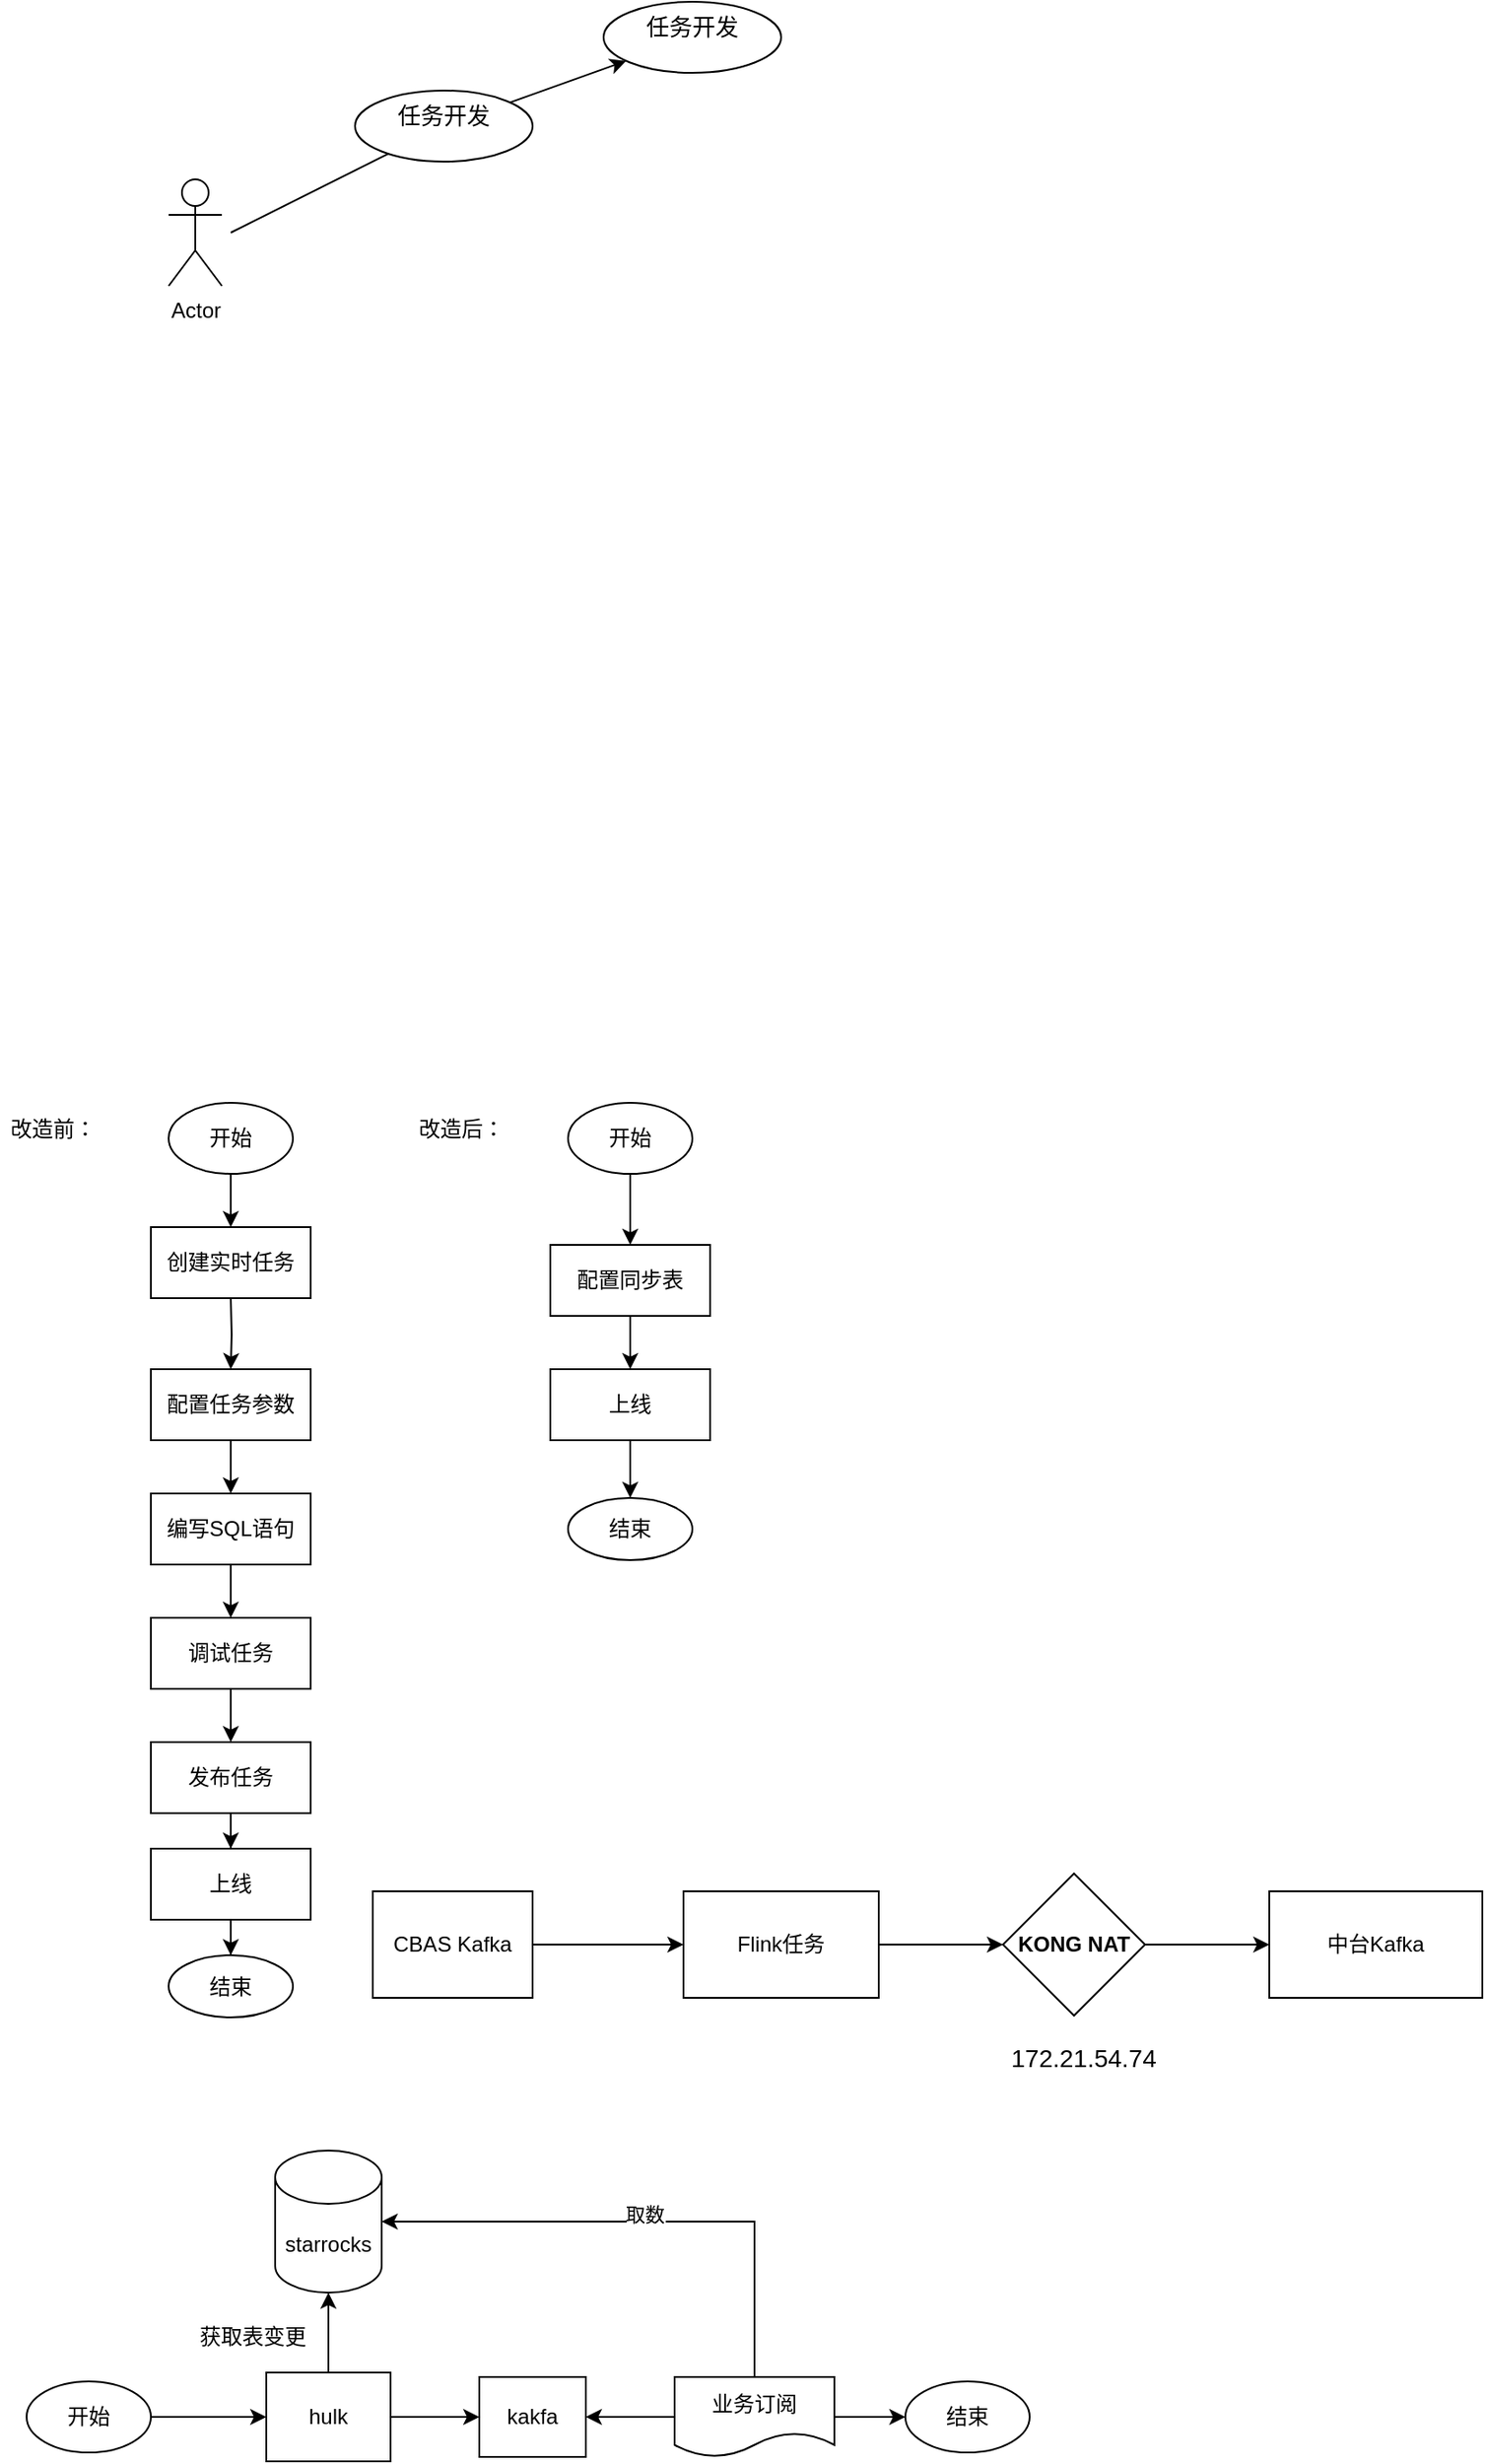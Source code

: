 <mxfile version="20.8.5" type="github"><diagram id="we70SSqHRwwJEBJf4gAg" name="第 1 页"><mxGraphModel dx="954" dy="1384" grid="1" gridSize="10" guides="1" tooltips="1" connect="1" arrows="1" fold="1" page="0" pageScale="1" pageWidth="827" pageHeight="1169" background="none" math="0" shadow="0"><root><mxCell id="0"/><mxCell id="1" parent="0"/><mxCell id="d_IglwdiaTWlYDx7m__j-3" value="" style="edgeStyle=orthogonalEdgeStyle;rounded=0;orthogonalLoop=1;jettySize=auto;html=1;" parent="1" edge="1"><mxGeometry relative="1" as="geometry"><mxPoint x="220" y="240" as="sourcePoint"/><mxPoint x="220" y="280" as="targetPoint"/></mxGeometry></mxCell><mxCell id="d_IglwdiaTWlYDx7m__j-6" value="" style="edgeStyle=orthogonalEdgeStyle;rounded=0;orthogonalLoop=1;jettySize=auto;html=1;" parent="1" source="d_IglwdiaTWlYDx7m__j-4" target="d_IglwdiaTWlYDx7m__j-5" edge="1"><mxGeometry relative="1" as="geometry"/></mxCell><mxCell id="d_IglwdiaTWlYDx7m__j-4" value="配置任务参数" style="rounded=0;whiteSpace=wrap;html=1;" parent="1" vertex="1"><mxGeometry x="175" y="280" width="90" height="40" as="geometry"/></mxCell><mxCell id="d_IglwdiaTWlYDx7m__j-5" value="编写SQL语句" style="rounded=0;whiteSpace=wrap;html=1;" parent="1" vertex="1"><mxGeometry x="175" y="350" width="90" height="40" as="geometry"/></mxCell><mxCell id="d_IglwdiaTWlYDx7m__j-10" value="" style="edgeStyle=orthogonalEdgeStyle;rounded=0;orthogonalLoop=1;jettySize=auto;html=1;" parent="1" source="d_IglwdiaTWlYDx7m__j-7" target="d_IglwdiaTWlYDx7m__j-9" edge="1"><mxGeometry relative="1" as="geometry"/></mxCell><mxCell id="d_IglwdiaTWlYDx7m__j-7" value="发布任务" style="rounded=0;whiteSpace=wrap;html=1;" parent="1" vertex="1"><mxGeometry x="175" y="490" width="90" height="40" as="geometry"/></mxCell><mxCell id="d_IglwdiaTWlYDx7m__j-12" value="" style="edgeStyle=orthogonalEdgeStyle;rounded=0;orthogonalLoop=1;jettySize=auto;html=1;" parent="1" source="d_IglwdiaTWlYDx7m__j-9" target="d_IglwdiaTWlYDx7m__j-11" edge="1"><mxGeometry relative="1" as="geometry"/></mxCell><mxCell id="d_IglwdiaTWlYDx7m__j-9" value="上线" style="rounded=0;whiteSpace=wrap;html=1;" parent="1" vertex="1"><mxGeometry x="175" y="550" width="90" height="40" as="geometry"/></mxCell><mxCell id="d_IglwdiaTWlYDx7m__j-11" value="结束" style="ellipse;whiteSpace=wrap;html=1;rounded=0;" parent="1" vertex="1"><mxGeometry x="185" y="610" width="70" height="35" as="geometry"/></mxCell><mxCell id="d_IglwdiaTWlYDx7m__j-13" value="开始" style="ellipse;whiteSpace=wrap;html=1;" parent="1" vertex="1"><mxGeometry x="185" y="130" width="70" height="40" as="geometry"/></mxCell><mxCell id="d_IglwdiaTWlYDx7m__j-15" value="创建实时任务" style="rounded=0;whiteSpace=wrap;html=1;" parent="1" vertex="1"><mxGeometry x="175" y="200" width="90" height="40" as="geometry"/></mxCell><mxCell id="d_IglwdiaTWlYDx7m__j-16" value="" style="endArrow=classic;html=1;rounded=0;exitX=0.5;exitY=1;exitDx=0;exitDy=0;" parent="1" source="d_IglwdiaTWlYDx7m__j-13" target="d_IglwdiaTWlYDx7m__j-15" edge="1"><mxGeometry width="50" height="50" relative="1" as="geometry"><mxPoint x="390" y="390" as="sourcePoint"/><mxPoint x="440" y="340" as="targetPoint"/></mxGeometry></mxCell><mxCell id="d_IglwdiaTWlYDx7m__j-21" style="edgeStyle=orthogonalEdgeStyle;rounded=0;orthogonalLoop=1;jettySize=auto;html=1;exitX=0.5;exitY=1;exitDx=0;exitDy=0;entryX=0.5;entryY=0;entryDx=0;entryDy=0;" parent="1" source="d_IglwdiaTWlYDx7m__j-19" target="d_IglwdiaTWlYDx7m__j-7" edge="1"><mxGeometry relative="1" as="geometry"/></mxCell><mxCell id="d_IglwdiaTWlYDx7m__j-19" value="调试任务" style="rounded=0;whiteSpace=wrap;html=1;" parent="1" vertex="1"><mxGeometry x="175" y="420" width="90" height="40" as="geometry"/></mxCell><mxCell id="d_IglwdiaTWlYDx7m__j-20" value="" style="endArrow=classic;html=1;rounded=0;exitX=0.5;exitY=1;exitDx=0;exitDy=0;entryX=0.5;entryY=0;entryDx=0;entryDy=0;" parent="1" source="d_IglwdiaTWlYDx7m__j-5" target="d_IglwdiaTWlYDx7m__j-19" edge="1"><mxGeometry width="50" height="50" relative="1" as="geometry"><mxPoint x="390" y="510" as="sourcePoint"/><mxPoint x="440" y="460" as="targetPoint"/></mxGeometry></mxCell><mxCell id="d_IglwdiaTWlYDx7m__j-23" style="edgeStyle=orthogonalEdgeStyle;rounded=0;orthogonalLoop=1;jettySize=auto;html=1;exitX=0.5;exitY=1;exitDx=0;exitDy=0;entryX=0.5;entryY=0;entryDx=0;entryDy=0;" parent="1" source="d_IglwdiaTWlYDx7m__j-22" target="d_IglwdiaTWlYDx7m__j-24" edge="1"><mxGeometry relative="1" as="geometry"><mxPoint x="445" y="200" as="targetPoint"/></mxGeometry></mxCell><mxCell id="d_IglwdiaTWlYDx7m__j-22" value="开始" style="ellipse;whiteSpace=wrap;html=1;" parent="1" vertex="1"><mxGeometry x="410" y="130" width="70" height="40" as="geometry"/></mxCell><mxCell id="d_IglwdiaTWlYDx7m__j-25" style="edgeStyle=orthogonalEdgeStyle;rounded=0;orthogonalLoop=1;jettySize=auto;html=1;" parent="1" source="d_IglwdiaTWlYDx7m__j-24" target="d_IglwdiaTWlYDx7m__j-26" edge="1"><mxGeometry relative="1" as="geometry"><mxPoint x="445" y="270" as="targetPoint"/></mxGeometry></mxCell><mxCell id="d_IglwdiaTWlYDx7m__j-24" value="配置同步表" style="rounded=0;whiteSpace=wrap;html=1;" parent="1" vertex="1"><mxGeometry x="400" y="210" width="90" height="40" as="geometry"/></mxCell><mxCell id="d_IglwdiaTWlYDx7m__j-28" style="edgeStyle=orthogonalEdgeStyle;rounded=0;orthogonalLoop=1;jettySize=auto;html=1;exitX=0.5;exitY=1;exitDx=0;exitDy=0;entryX=0.5;entryY=0;entryDx=0;entryDy=0;" parent="1" source="d_IglwdiaTWlYDx7m__j-26" target="d_IglwdiaTWlYDx7m__j-27" edge="1"><mxGeometry relative="1" as="geometry"/></mxCell><mxCell id="d_IglwdiaTWlYDx7m__j-26" value="上线" style="rounded=0;whiteSpace=wrap;html=1;" parent="1" vertex="1"><mxGeometry x="400" y="280" width="90" height="40" as="geometry"/></mxCell><mxCell id="d_IglwdiaTWlYDx7m__j-27" value="结束" style="ellipse;whiteSpace=wrap;html=1;rounded=0;" parent="1" vertex="1"><mxGeometry x="410" y="352.5" width="70" height="35" as="geometry"/></mxCell><mxCell id="d_IglwdiaTWlYDx7m__j-29" value="改造前：" style="text;html=1;strokeColor=none;fillColor=none;align=center;verticalAlign=middle;whiteSpace=wrap;rounded=0;" parent="1" vertex="1"><mxGeometry x="90" y="130" width="60" height="30" as="geometry"/></mxCell><mxCell id="d_IglwdiaTWlYDx7m__j-31" value="改造后：" style="text;html=1;strokeColor=none;fillColor=none;align=center;verticalAlign=middle;whiteSpace=wrap;rounded=0;" parent="1" vertex="1"><mxGeometry x="320" y="130" width="60" height="30" as="geometry"/></mxCell><mxCell id="d_IglwdiaTWlYDx7m__j-35" value="" style="edgeStyle=orthogonalEdgeStyle;rounded=0;orthogonalLoop=1;jettySize=auto;html=1;" parent="1" source="d_IglwdiaTWlYDx7m__j-32" target="d_IglwdiaTWlYDx7m__j-34" edge="1"><mxGeometry relative="1" as="geometry"/></mxCell><mxCell id="d_IglwdiaTWlYDx7m__j-32" value="开始" style="ellipse;whiteSpace=wrap;html=1;" parent="1" vertex="1"><mxGeometry x="105" y="850" width="70" height="40" as="geometry"/></mxCell><mxCell id="d_IglwdiaTWlYDx7m__j-33" value="starrocks" style="shape=cylinder3;whiteSpace=wrap;html=1;boundedLbl=1;backgroundOutline=1;size=15;" parent="1" vertex="1"><mxGeometry x="245" y="720" width="60" height="80" as="geometry"/></mxCell><mxCell id="d_IglwdiaTWlYDx7m__j-37" style="edgeStyle=orthogonalEdgeStyle;rounded=0;orthogonalLoop=1;jettySize=auto;html=1;" parent="1" source="d_IglwdiaTWlYDx7m__j-34" target="d_IglwdiaTWlYDx7m__j-33" edge="1"><mxGeometry relative="1" as="geometry"/></mxCell><mxCell id="d_IglwdiaTWlYDx7m__j-41" value="" style="edgeStyle=orthogonalEdgeStyle;rounded=0;orthogonalLoop=1;jettySize=auto;html=1;" parent="1" source="d_IglwdiaTWlYDx7m__j-34" target="d_IglwdiaTWlYDx7m__j-40" edge="1"><mxGeometry relative="1" as="geometry"/></mxCell><mxCell id="d_IglwdiaTWlYDx7m__j-34" value="hulk" style="whiteSpace=wrap;html=1;" parent="1" vertex="1"><mxGeometry x="240" y="845" width="70" height="50" as="geometry"/></mxCell><mxCell id="d_IglwdiaTWlYDx7m__j-38" value="获取表变更" style="text;html=1;strokeColor=none;fillColor=none;align=center;verticalAlign=middle;whiteSpace=wrap;rounded=0;" parent="1" vertex="1"><mxGeometry x="185" y="810" width="95" height="30" as="geometry"/></mxCell><mxCell id="d_IglwdiaTWlYDx7m__j-40" value="kakfa" style="whiteSpace=wrap;html=1;" parent="1" vertex="1"><mxGeometry x="360" y="847.5" width="60" height="45" as="geometry"/></mxCell><mxCell id="d_IglwdiaTWlYDx7m__j-50" style="edgeStyle=orthogonalEdgeStyle;rounded=0;orthogonalLoop=1;jettySize=auto;html=1;entryX=1;entryY=0.5;entryDx=0;entryDy=0;" parent="1" source="d_IglwdiaTWlYDx7m__j-49" target="d_IglwdiaTWlYDx7m__j-40" edge="1"><mxGeometry relative="1" as="geometry"/></mxCell><mxCell id="d_IglwdiaTWlYDx7m__j-53" style="edgeStyle=orthogonalEdgeStyle;rounded=0;orthogonalLoop=1;jettySize=auto;html=1;" parent="1" source="d_IglwdiaTWlYDx7m__j-49" edge="1"><mxGeometry relative="1" as="geometry"><mxPoint x="600" y="870" as="targetPoint"/></mxGeometry></mxCell><mxCell id="d_IglwdiaTWlYDx7m__j-54" style="edgeStyle=orthogonalEdgeStyle;rounded=0;orthogonalLoop=1;jettySize=auto;html=1;exitX=0.5;exitY=0;exitDx=0;exitDy=0;entryX=1;entryY=0.5;entryDx=0;entryDy=0;entryPerimeter=0;" parent="1" source="d_IglwdiaTWlYDx7m__j-49" target="d_IglwdiaTWlYDx7m__j-33" edge="1"><mxGeometry relative="1" as="geometry"/></mxCell><mxCell id="d_IglwdiaTWlYDx7m__j-56" value="取数" style="edgeLabel;html=1;align=center;verticalAlign=middle;resizable=0;points=[];" parent="d_IglwdiaTWlYDx7m__j-54" vertex="1" connectable="0"><mxGeometry x="0.012" y="-4" relative="1" as="geometry"><mxPoint x="1" as="offset"/></mxGeometry></mxCell><mxCell id="d_IglwdiaTWlYDx7m__j-49" value="业务订阅" style="shape=document;whiteSpace=wrap;html=1;boundedLbl=1;" parent="1" vertex="1"><mxGeometry x="470" y="847.5" width="90" height="45" as="geometry"/></mxCell><mxCell id="d_IglwdiaTWlYDx7m__j-55" value="结束" style="ellipse;whiteSpace=wrap;html=1;" parent="1" vertex="1"><mxGeometry x="600" y="850" width="70" height="40" as="geometry"/></mxCell><mxCell id="uqfrYfhgWHp882fm-iNt-3" value="" style="edgeStyle=orthogonalEdgeStyle;rounded=0;orthogonalLoop=1;jettySize=auto;html=1;" parent="1" source="uqfrYfhgWHp882fm-iNt-1" edge="1"><mxGeometry relative="1" as="geometry"><mxPoint x="475" y="604" as="targetPoint"/></mxGeometry></mxCell><mxCell id="uqfrYfhgWHp882fm-iNt-1" value="CBAS Kafka" style="rounded=0;whiteSpace=wrap;html=1;" parent="1" vertex="1"><mxGeometry x="300" y="574" width="90" height="60" as="geometry"/></mxCell><mxCell id="uqfrYfhgWHp882fm-iNt-5" value="" style="edgeStyle=orthogonalEdgeStyle;rounded=0;orthogonalLoop=1;jettySize=auto;html=1;" parent="1" edge="1"><mxGeometry relative="1" as="geometry"><mxPoint x="565" y="604" as="sourcePoint"/><mxPoint x="655" y="604" as="targetPoint"/></mxGeometry></mxCell><mxCell id="uqfrYfhgWHp882fm-iNt-7" value="" style="edgeStyle=orthogonalEdgeStyle;rounded=0;orthogonalLoop=1;jettySize=auto;html=1;exitX=1;exitY=0.5;exitDx=0;exitDy=0;" parent="1" source="uqfrYfhgWHp882fm-iNt-8" target="uqfrYfhgWHp882fm-iNt-6" edge="1"><mxGeometry relative="1" as="geometry"><mxPoint x="775" y="604" as="sourcePoint"/></mxGeometry></mxCell><mxCell id="uqfrYfhgWHp882fm-iNt-6" value="中台Kafka" style="rounded=0;whiteSpace=wrap;html=1;" parent="1" vertex="1"><mxGeometry x="805" y="574" width="120" height="60" as="geometry"/></mxCell><mxCell id="uqfrYfhgWHp882fm-iNt-8" value="&lt;b&gt;KONG NAT&lt;/b&gt;" style="rhombus;whiteSpace=wrap;html=1;" parent="1" vertex="1"><mxGeometry x="655" y="564" width="80" height="80" as="geometry"/></mxCell><mxCell id="uqfrYfhgWHp882fm-iNt-10" value="Flink任务" style="whiteSpace=wrap;html=1;rounded=0;" parent="1" vertex="1"><mxGeometry x="475" y="574" width="110" height="60" as="geometry"/></mxCell><mxCell id="uqfrYfhgWHp882fm-iNt-12" value="&lt;font style=&quot;font-size: 14px;&quot;&gt;172.21.54.74&lt;br&gt;&lt;/font&gt;" style="text;html=1;resizable=0;autosize=1;align=center;verticalAlign=middle;points=[];fillColor=none;strokeColor=none;rounded=0;" parent="1" vertex="1"><mxGeometry x="650" y="653" width="100" height="29" as="geometry"/></mxCell><mxCell id="uqfrYfhgWHp882fm-iNt-13" value="&lt;font style=&quot;font-size: 14px;&quot;&gt;&lt;br&gt;&lt;/font&gt;" style="text;html=1;resizable=0;autosize=1;align=center;verticalAlign=middle;points=[];fillColor=none;strokeColor=none;rounded=0;" parent="1" vertex="1"><mxGeometry x="858" y="662" width="18" height="29" as="geometry"/></mxCell><mxCell id="x7yT5fiAPs38yJX72JgR-9" value="Actor" style="shape=umlActor;verticalLabelPosition=bottom;verticalAlign=top;html=1;" parent="1" vertex="1"><mxGeometry x="185" y="-390" width="30" height="60" as="geometry"/></mxCell><mxCell id="x7yT5fiAPs38yJX72JgR-17" value="" style="edgeStyle=none;rounded=0;orthogonalLoop=1;jettySize=auto;html=1;strokeColor=default;fontSize=13;startFill=1;endFill=1;" parent="1" source="x7yT5fiAPs38yJX72JgR-10" target="x7yT5fiAPs38yJX72JgR-16" edge="1"><mxGeometry relative="1" as="geometry"/></mxCell><mxCell id="x7yT5fiAPs38yJX72JgR-10" value="&lt;div style=&quot;&quot;&gt;&lt;span style=&quot;background-color: initial;&quot;&gt;&lt;font style=&quot;font-size: 13px;&quot;&gt;任务开发&lt;/font&gt;&lt;/span&gt;&lt;/div&gt;" style="ellipse;whiteSpace=wrap;html=1;verticalAlign=top;align=center;" parent="1" vertex="1"><mxGeometry x="290" y="-440" width="100" height="40" as="geometry"/></mxCell><mxCell id="x7yT5fiAPs38yJX72JgR-15" value="" style="endArrow=none;html=1;rounded=0;strokeColor=default;" parent="1" target="x7yT5fiAPs38yJX72JgR-10" edge="1"><mxGeometry width="50" height="50" relative="1" as="geometry"><mxPoint x="220" y="-360" as="sourcePoint"/><mxPoint x="280" y="-400" as="targetPoint"/></mxGeometry></mxCell><mxCell id="x7yT5fiAPs38yJX72JgR-16" value="&lt;div style=&quot;&quot;&gt;&lt;span style=&quot;background-color: initial;&quot;&gt;&lt;font style=&quot;font-size: 13px;&quot;&gt;任务开发&lt;/font&gt;&lt;/span&gt;&lt;/div&gt;" style="ellipse;whiteSpace=wrap;html=1;verticalAlign=top;align=center;" parent="1" vertex="1"><mxGeometry x="430" y="-490" width="100" height="40" as="geometry"/></mxCell></root></mxGraphModel></diagram></mxfile>